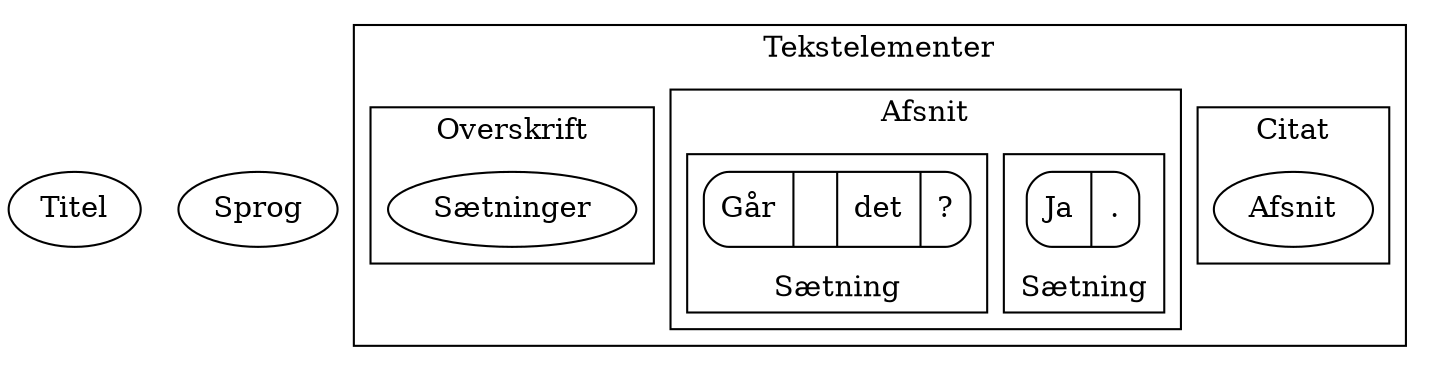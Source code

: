 graph G
{
        compound=true;
        Titel;
        Sprog;
        
        subgraph cluster_tekstelementer
        {
                label="Tekstelementer";
                subgraph cluster_citat
                {
                        label="Citat";
                        Afsnit;
                }

                subgraph cluster_afsnit
                {
                        label="Afsnit";

                        subgraph cluster_sentence2
                        {
                                labelloc="b";
                                label="Sætning"
                                node [shape=Mrecord];
                                struct1 [label="Ja|\ ."];
                        }
                        subgraph cluster_sentence
                        {
                                labelloc="b";
                                label="Sætning"
                                node [shape=Mrecord];
                                struct2 [label="Går|\ |det|?"];
                        }
                }

                subgraph cluster_overskrift
                {
                        label="Overskrift";
                        Sætninger;
                }
        }
}
